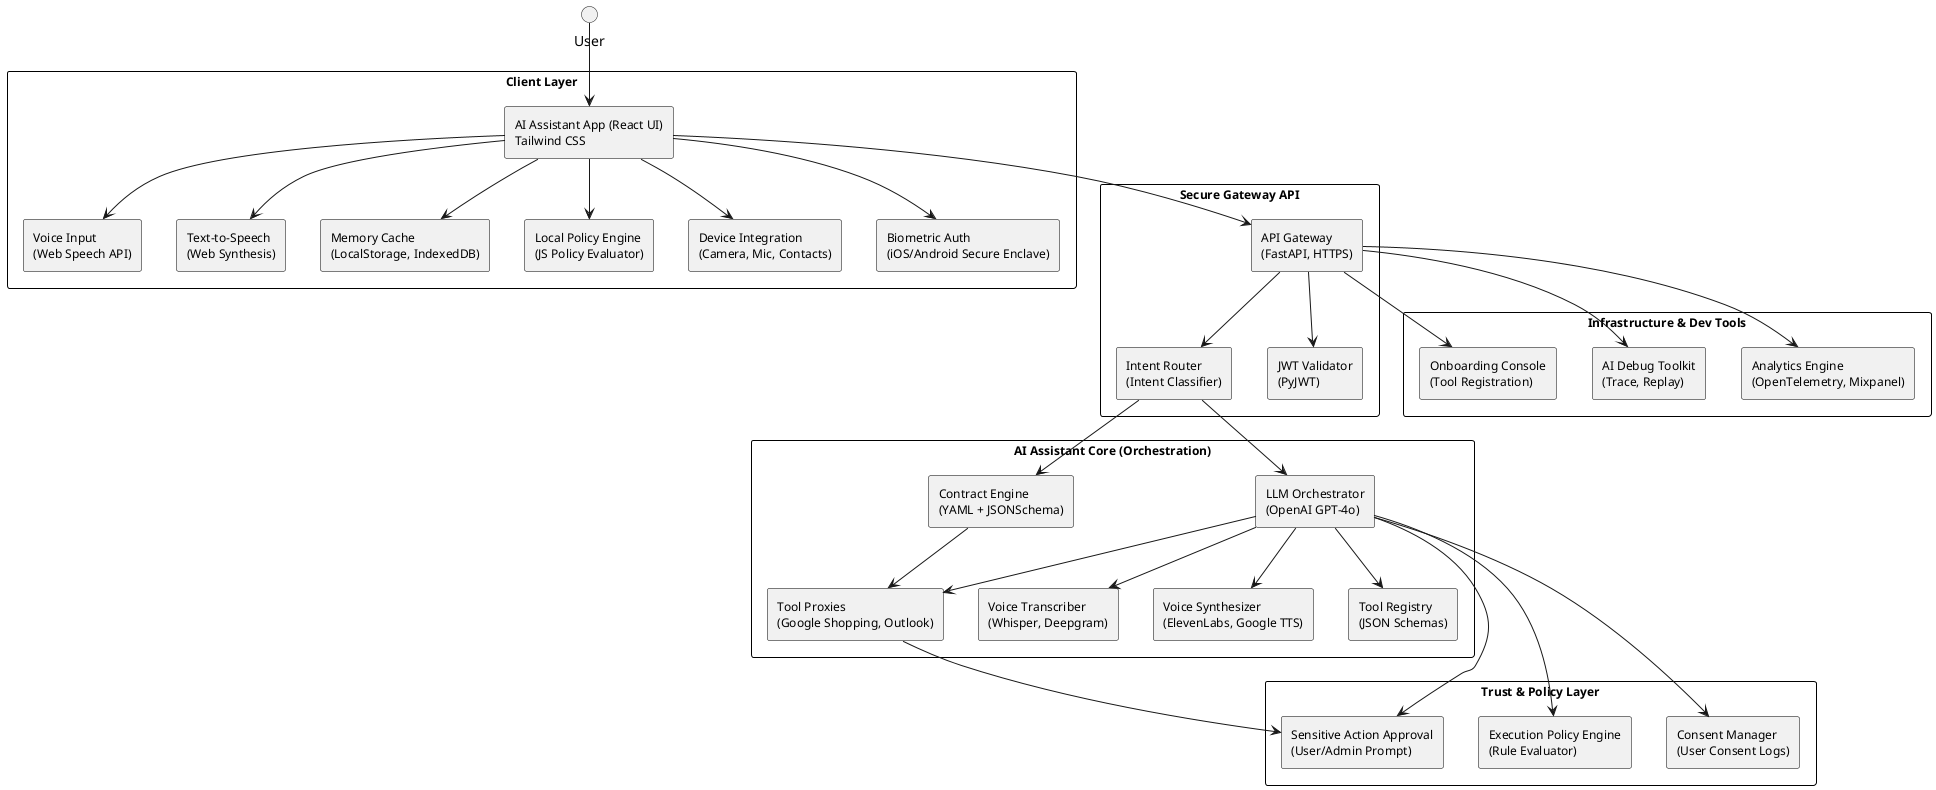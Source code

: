 @startuml Swisper_Architecture

top to bottom direction
skinparam rectangle {
  FontSize 12
  BorderColor black
}

' ------------------ CLIENT LAYER ------------------
rectangle "Client Layer" {
  rectangle "AI Assistant App (React UI)\nTailwind CSS" as UI
  rectangle "Biometric Auth\n(iOS/Android Secure Enclave)" as Biometric
  rectangle "Voice Input\n(Web Speech API)" as VoiceIn
  rectangle "Text-to-Speech\n(Web Synthesis)" as TTS
  rectangle "Memory Cache\n(LocalStorage, IndexedDB)" as Cache
  rectangle "Local Policy Engine\n(JS Policy Evaluator)" as LocalPolicy
  rectangle "Device Integration\n(Camera, Mic, Contacts)" as DeviceIO
}

' ------------------ GATEWAY LAYER ------------------
rectangle "Secure Gateway API" {
  rectangle "API Gateway\n(FastAPI, HTTPS)" as Gateway
  rectangle "JWT Validator\n(PyJWT)" as JWT
  rectangle "Intent Router\n(Intent Classifier)" as Router
}

' ------------------ ORCHESTRATION LAYER ------------------
rectangle "AI Assistant Core (Orchestration)" {
  rectangle "LLM Orchestrator\n(OpenAI GPT-4o)" as Orchestrator
  rectangle "Tool Registry\n(JSON Schemas)" as Registry
  rectangle "Contract Engine\n(YAML + JSONSchema)" as Contract
  rectangle "Tool Proxies\n(Google Shopping, Outlook)" as Proxies
  rectangle "Voice Transcriber\n(Whisper, Deepgram)" as Transcriber
  rectangle "Voice Synthesizer\n(ElevenLabs, Google TTS)" as Synthesizer
}

' ------------------ TRUST & POLICY ------------------
rectangle "Trust & Policy Layer" {
  rectangle "Consent Manager\n(User Consent Logs)" as Consent
  rectangle "Execution Policy Engine\n(Rule Evaluator)" as Policy
  rectangle "Sensitive Action Approval\n(User/Admin Prompt)" as Approval
}

' ------------------ INFRASTRUCTURE ------------------
rectangle "Infrastructure & Dev Tools" {
  rectangle "Onboarding Console\n(Tool Registration)" as Onboard
  rectangle "Analytics Engine\n(OpenTelemetry, Mixpanel)" as Analytics
  rectangle "AI Debug Toolkit\n(Trace, Replay)" as Debugger
}

' ------------------ CONNECTIONS ------------------
User --> UI
UI --> VoiceIn
UI --> TTS
UI --> Biometric
UI --> Cache
UI --> LocalPolicy
UI --> DeviceIO
UI --> Gateway

Gateway --> JWT
Gateway --> Router
Router --> Orchestrator
Router --> Contract

Orchestrator --> Registry
Orchestrator --> Proxies
Orchestrator --> Consent
Orchestrator --> Policy
Orchestrator --> Approval
Orchestrator --> Transcriber
Orchestrator --> Synthesizer

Contract --> Proxies
Proxies --> Approval

Gateway --> Onboard
Gateway --> Analytics
Gateway --> Debugger

@enduml
